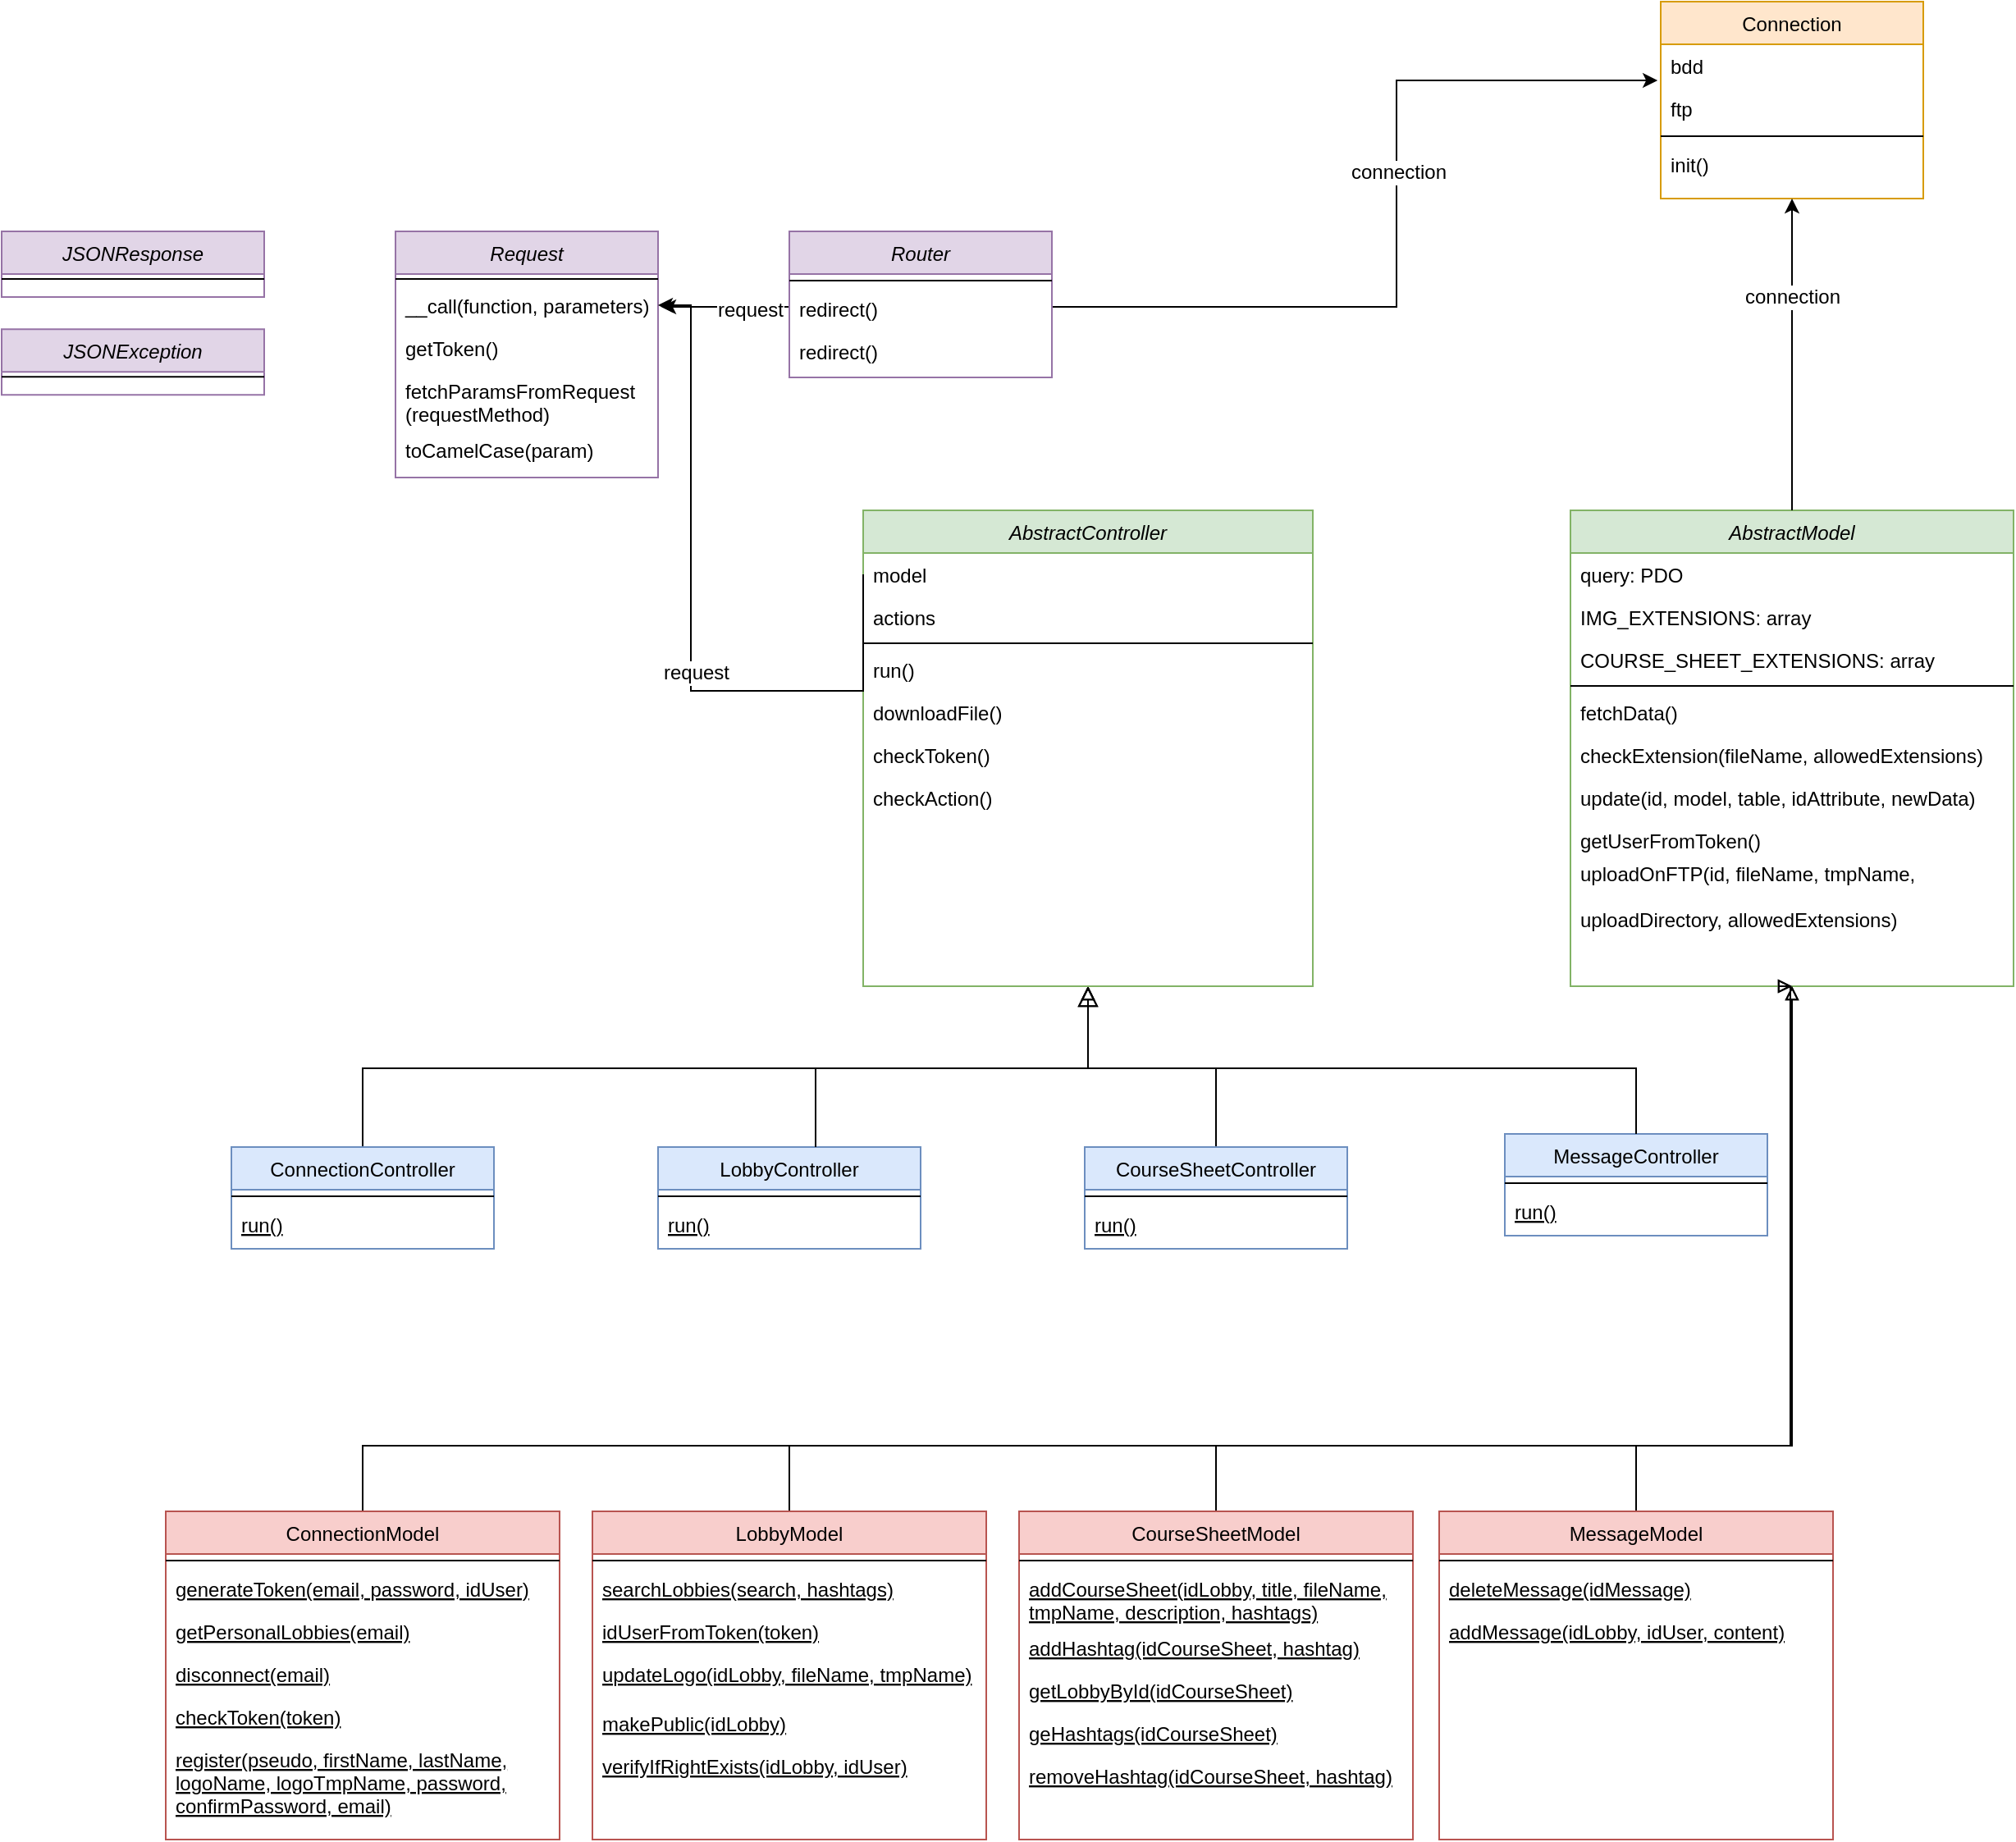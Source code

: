 <mxfile version="12.5.4" type="device"><diagram id="C5RBs43oDa-KdzZeNtuy" name="Page-1"><mxGraphModel dx="2380" dy="2192" grid="1" gridSize="10" guides="1" tooltips="1" connect="1" arrows="1" fold="1" page="1" pageScale="1" pageWidth="827" pageHeight="1169" math="0" shadow="0"><root><mxCell id="WIyWlLk6GJQsqaUBKTNV-0"/><mxCell id="WIyWlLk6GJQsqaUBKTNV-1" parent="WIyWlLk6GJQsqaUBKTNV-0"/><mxCell id="j3tro4wW5TA670UWScaQ-51" style="edgeStyle=orthogonalEdgeStyle;rounded=0;orthogonalLoop=1;jettySize=auto;html=1;exitX=0;exitY=0.5;exitDx=0;exitDy=0;endArrow=classic;endFill=1;" edge="1" parent="WIyWlLk6GJQsqaUBKTNV-1" source="zkfFHV4jXpPFQw0GAbJ--5"><mxGeometry relative="1" as="geometry"><mxPoint x="152" y="-14" as="targetPoint"/><Array as="points"><mxPoint x="152" y="-14"/></Array></mxGeometry></mxCell><mxCell id="j3tro4wW5TA670UWScaQ-52" value="&lt;div&gt;request&lt;/div&gt;" style="text;html=1;align=center;verticalAlign=middle;resizable=0;points=[];labelBackgroundColor=#ffffff;" vertex="1" connectable="0" parent="j3tro4wW5TA670UWScaQ-51"><mxGeometry x="-0.367" y="2" relative="1" as="geometry"><mxPoint as="offset"/></mxGeometry></mxCell><mxCell id="j3tro4wW5TA670UWScaQ-53" style="edgeStyle=orthogonalEdgeStyle;rounded=0;orthogonalLoop=1;jettySize=auto;html=1;exitX=1;exitY=0.5;exitDx=0;exitDy=0;endArrow=classic;endFill=1;entryX=-0.012;entryY=0.846;entryDx=0;entryDy=0;entryPerimeter=0;" edge="1" parent="WIyWlLk6GJQsqaUBKTNV-1" source="zkfFHV4jXpPFQw0GAbJ--0" target="zkfFHV4jXpPFQw0GAbJ--18"><mxGeometry relative="1" as="geometry"><mxPoint x="650" y="-50" as="targetPoint"/><Array as="points"><mxPoint x="390" y="-14"/><mxPoint x="600" y="-14"/><mxPoint x="600" y="-152"/></Array></mxGeometry></mxCell><mxCell id="j3tro4wW5TA670UWScaQ-54" value="connection" style="text;html=1;align=center;verticalAlign=middle;resizable=0;points=[];labelBackgroundColor=#ffffff;" vertex="1" connectable="0" parent="j3tro4wW5TA670UWScaQ-53"><mxGeometry x="0.144" y="-3" relative="1" as="geometry"><mxPoint x="-1.97" y="-3.12" as="offset"/></mxGeometry></mxCell><mxCell id="zkfFHV4jXpPFQw0GAbJ--0" value="Router" style="swimlane;fontStyle=2;align=center;verticalAlign=top;childLayout=stackLayout;horizontal=1;startSize=26;horizontalStack=0;resizeParent=1;resizeLast=0;collapsible=1;marginBottom=0;rounded=0;shadow=0;strokeWidth=1;fillColor=#e1d5e7;strokeColor=#9673a6;" parent="WIyWlLk6GJQsqaUBKTNV-1" vertex="1"><mxGeometry x="230" y="-60" width="160" height="89" as="geometry"><mxRectangle x="230" y="140" width="160" height="26" as="alternateBounds"/></mxGeometry></mxCell><mxCell id="zkfFHV4jXpPFQw0GAbJ--4" value="" style="line;html=1;strokeWidth=1;align=left;verticalAlign=middle;spacingTop=-1;spacingLeft=3;spacingRight=3;rotatable=0;labelPosition=right;points=[];portConstraint=eastwest;" parent="zkfFHV4jXpPFQw0GAbJ--0" vertex="1"><mxGeometry y="26" width="160" height="8" as="geometry"/></mxCell><mxCell id="zkfFHV4jXpPFQw0GAbJ--5" value="redirect()" style="text;align=left;verticalAlign=top;spacingLeft=4;spacingRight=4;overflow=hidden;rotatable=0;points=[[0,0.5],[1,0.5]];portConstraint=eastwest;" parent="zkfFHV4jXpPFQw0GAbJ--0" vertex="1"><mxGeometry y="34" width="160" height="26" as="geometry"/></mxCell><mxCell id="j3tro4wW5TA670UWScaQ-119" value="redirect()" style="text;align=left;verticalAlign=top;spacingLeft=4;spacingRight=4;overflow=hidden;rotatable=0;points=[[0,0.5],[1,0.5]];portConstraint=eastwest;" vertex="1" parent="zkfFHV4jXpPFQw0GAbJ--0"><mxGeometry y="60" width="160" height="26" as="geometry"/></mxCell><mxCell id="zkfFHV4jXpPFQw0GAbJ--6" value="LobbyController" style="swimlane;fontStyle=0;align=center;verticalAlign=top;childLayout=stackLayout;horizontal=1;startSize=26;horizontalStack=0;resizeParent=1;resizeLast=0;collapsible=1;marginBottom=0;rounded=0;shadow=0;strokeWidth=1;fillColor=#dae8fc;strokeColor=#6c8ebf;" parent="WIyWlLk6GJQsqaUBKTNV-1" vertex="1"><mxGeometry x="150" y="498" width="160" height="62" as="geometry"><mxRectangle x="130" y="380" width="160" height="26" as="alternateBounds"/></mxGeometry></mxCell><mxCell id="zkfFHV4jXpPFQw0GAbJ--9" value="" style="line;html=1;strokeWidth=1;align=left;verticalAlign=middle;spacingTop=-1;spacingLeft=3;spacingRight=3;rotatable=0;labelPosition=right;points=[];portConstraint=eastwest;" parent="zkfFHV4jXpPFQw0GAbJ--6" vertex="1"><mxGeometry y="26" width="160" height="8" as="geometry"/></mxCell><mxCell id="zkfFHV4jXpPFQw0GAbJ--10" value="run()" style="text;align=left;verticalAlign=top;spacingLeft=4;spacingRight=4;overflow=hidden;rotatable=0;points=[[0,0.5],[1,0.5]];portConstraint=eastwest;fontStyle=4" parent="zkfFHV4jXpPFQw0GAbJ--6" vertex="1"><mxGeometry y="34" width="160" height="26" as="geometry"/></mxCell><mxCell id="zkfFHV4jXpPFQw0GAbJ--12" value="" style="endArrow=block;endSize=10;endFill=0;shadow=0;strokeWidth=1;rounded=0;edgeStyle=elbowEdgeStyle;elbow=vertical;entryX=0.5;entryY=1;entryDx=0;entryDy=0;" parent="WIyWlLk6GJQsqaUBKTNV-1" source="zkfFHV4jXpPFQw0GAbJ--6" target="j3tro4wW5TA670UWScaQ-17" edge="1"><mxGeometry width="160" relative="1" as="geometry"><mxPoint x="200" y="203" as="sourcePoint"/><mxPoint x="200" y="203" as="targetPoint"/><Array as="points"><mxPoint x="246" y="450"/><mxPoint x="280" y="450"/><mxPoint x="400" y="470"/><mxPoint x="290" y="450"/><mxPoint x="370" y="390"/></Array></mxGeometry></mxCell><mxCell id="zkfFHV4jXpPFQw0GAbJ--13" value="MessageController" style="swimlane;fontStyle=0;align=center;verticalAlign=top;childLayout=stackLayout;horizontal=1;startSize=26;horizontalStack=0;resizeParent=1;resizeLast=0;collapsible=1;marginBottom=0;rounded=0;shadow=0;strokeWidth=1;fillColor=#dae8fc;strokeColor=#6c8ebf;" parent="WIyWlLk6GJQsqaUBKTNV-1" vertex="1"><mxGeometry x="666" y="490" width="160" height="62" as="geometry"><mxRectangle x="340" y="380" width="170" height="26" as="alternateBounds"/></mxGeometry></mxCell><mxCell id="zkfFHV4jXpPFQw0GAbJ--15" value="" style="line;html=1;strokeWidth=1;align=left;verticalAlign=middle;spacingTop=-1;spacingLeft=3;spacingRight=3;rotatable=0;labelPosition=right;points=[];portConstraint=eastwest;" parent="zkfFHV4jXpPFQw0GAbJ--13" vertex="1"><mxGeometry y="26" width="160" height="8" as="geometry"/></mxCell><mxCell id="j3tro4wW5TA670UWScaQ-56" value="run()" style="text;align=left;verticalAlign=top;spacingLeft=4;spacingRight=4;overflow=hidden;rotatable=0;points=[[0,0.5],[1,0.5]];portConstraint=eastwest;fontStyle=4" vertex="1" parent="zkfFHV4jXpPFQw0GAbJ--13"><mxGeometry y="34" width="160" height="26" as="geometry"/></mxCell><mxCell id="zkfFHV4jXpPFQw0GAbJ--16" value="" style="endArrow=block;endSize=10;endFill=0;shadow=0;strokeWidth=1;rounded=0;edgeStyle=elbowEdgeStyle;elbow=vertical;entryX=0.5;entryY=1;entryDx=0;entryDy=0;" parent="WIyWlLk6GJQsqaUBKTNV-1" source="zkfFHV4jXpPFQw0GAbJ--13" target="j3tro4wW5TA670UWScaQ-17" edge="1"><mxGeometry width="160" relative="1" as="geometry"><mxPoint x="210" y="373" as="sourcePoint"/><mxPoint x="290" y="188" as="targetPoint"/><Array as="points"><mxPoint x="370" y="450"/><mxPoint x="590" y="480"/><mxPoint x="500" y="440"/><mxPoint x="480" y="450"/><mxPoint x="450" y="450"/><mxPoint x="640" y="390"/><mxPoint x="290" y="400"/><mxPoint x="450" y="310"/><mxPoint x="520" y="280"/></Array></mxGeometry></mxCell><mxCell id="zkfFHV4jXpPFQw0GAbJ--17" value="Connection" style="swimlane;fontStyle=0;align=center;verticalAlign=top;childLayout=stackLayout;horizontal=1;startSize=26;horizontalStack=0;resizeParent=1;resizeLast=0;collapsible=1;marginBottom=0;rounded=0;shadow=0;strokeWidth=1;fillColor=#ffe6cc;strokeColor=#d79b00;" parent="WIyWlLk6GJQsqaUBKTNV-1" vertex="1"><mxGeometry x="761" y="-200" width="160" height="120" as="geometry"><mxRectangle x="550" y="140" width="160" height="26" as="alternateBounds"/></mxGeometry></mxCell><mxCell id="zkfFHV4jXpPFQw0GAbJ--18" value="bdd" style="text;align=left;verticalAlign=top;spacingLeft=4;spacingRight=4;overflow=hidden;rotatable=0;points=[[0,0.5],[1,0.5]];portConstraint=eastwest;" parent="zkfFHV4jXpPFQw0GAbJ--17" vertex="1"><mxGeometry y="26" width="160" height="26" as="geometry"/></mxCell><mxCell id="zkfFHV4jXpPFQw0GAbJ--19" value="ftp" style="text;align=left;verticalAlign=top;spacingLeft=4;spacingRight=4;overflow=hidden;rotatable=0;points=[[0,0.5],[1,0.5]];portConstraint=eastwest;rounded=0;shadow=0;html=0;" parent="zkfFHV4jXpPFQw0GAbJ--17" vertex="1"><mxGeometry y="52" width="160" height="26" as="geometry"/></mxCell><mxCell id="zkfFHV4jXpPFQw0GAbJ--23" value="" style="line;html=1;strokeWidth=1;align=left;verticalAlign=middle;spacingTop=-1;spacingLeft=3;spacingRight=3;rotatable=0;labelPosition=right;points=[];portConstraint=eastwest;" parent="zkfFHV4jXpPFQw0GAbJ--17" vertex="1"><mxGeometry y="78" width="160" height="8" as="geometry"/></mxCell><mxCell id="zkfFHV4jXpPFQw0GAbJ--24" value="init()" style="text;align=left;verticalAlign=top;spacingLeft=4;spacingRight=4;overflow=hidden;rotatable=0;points=[[0,0.5],[1,0.5]];portConstraint=eastwest;" parent="zkfFHV4jXpPFQw0GAbJ--17" vertex="1"><mxGeometry y="86" width="160" height="26" as="geometry"/></mxCell><mxCell id="j3tro4wW5TA670UWScaQ-28" style="edgeStyle=orthogonalEdgeStyle;rounded=0;orthogonalLoop=1;jettySize=auto;html=1;exitX=0.5;exitY=0;exitDx=0;exitDy=0;endArrow=block;endFill=0;entryX=0.5;entryY=1;entryDx=0;entryDy=0;" edge="1" parent="WIyWlLk6GJQsqaUBKTNV-1" source="j3tro4wW5TA670UWScaQ-0" target="j3tro4wW5TA670UWScaQ-17"><mxGeometry relative="1" as="geometry"><mxPoint x="300" y="260" as="targetPoint"/><Array as="points"><mxPoint x="424" y="450"/><mxPoint x="330" y="450"/></Array></mxGeometry></mxCell><mxCell id="j3tro4wW5TA670UWScaQ-0" value="CourseSheetController" style="swimlane;fontStyle=0;align=center;verticalAlign=top;childLayout=stackLayout;horizontal=1;startSize=26;horizontalStack=0;resizeParent=1;resizeLast=0;collapsible=1;marginBottom=0;rounded=0;shadow=0;strokeWidth=1;fillColor=#dae8fc;strokeColor=#6c8ebf;" vertex="1" parent="WIyWlLk6GJQsqaUBKTNV-1"><mxGeometry x="410" y="498" width="160" height="62" as="geometry"><mxRectangle x="130" y="380" width="160" height="26" as="alternateBounds"/></mxGeometry></mxCell><mxCell id="j3tro4wW5TA670UWScaQ-3" value="" style="line;html=1;strokeWidth=1;align=left;verticalAlign=middle;spacingTop=-1;spacingLeft=3;spacingRight=3;rotatable=0;labelPosition=right;points=[];portConstraint=eastwest;" vertex="1" parent="j3tro4wW5TA670UWScaQ-0"><mxGeometry y="26" width="160" height="8" as="geometry"/></mxCell><mxCell id="j3tro4wW5TA670UWScaQ-4" value="run()" style="text;align=left;verticalAlign=top;spacingLeft=4;spacingRight=4;overflow=hidden;rotatable=0;points=[[0,0.5],[1,0.5]];portConstraint=eastwest;fontStyle=4" vertex="1" parent="j3tro4wW5TA670UWScaQ-0"><mxGeometry y="34" width="160" height="26" as="geometry"/></mxCell><mxCell id="j3tro4wW5TA670UWScaQ-35" style="edgeStyle=orthogonalEdgeStyle;rounded=0;orthogonalLoop=1;jettySize=auto;html=1;exitX=0.5;exitY=0;exitDx=0;exitDy=0;entryX=0.5;entryY=1;entryDx=0;entryDy=0;endArrow=block;endFill=0;" edge="1" parent="WIyWlLk6GJQsqaUBKTNV-1" source="j3tro4wW5TA670UWScaQ-14" target="j3tro4wW5TA670UWScaQ-17"><mxGeometry relative="1" as="geometry"><Array as="points"><mxPoint x="-30" y="450"/><mxPoint x="412" y="450"/></Array></mxGeometry></mxCell><mxCell id="j3tro4wW5TA670UWScaQ-14" value="ConnectionController" style="swimlane;fontStyle=0;align=center;verticalAlign=top;childLayout=stackLayout;horizontal=1;startSize=26;horizontalStack=0;resizeParent=1;resizeLast=0;collapsible=1;marginBottom=0;rounded=0;shadow=0;strokeWidth=1;fillColor=#dae8fc;strokeColor=#6c8ebf;" vertex="1" parent="WIyWlLk6GJQsqaUBKTNV-1"><mxGeometry x="-110" y="498" width="160" height="62" as="geometry"><mxRectangle x="340" y="380" width="170" height="26" as="alternateBounds"/></mxGeometry></mxCell><mxCell id="j3tro4wW5TA670UWScaQ-16" value="" style="line;html=1;strokeWidth=1;align=left;verticalAlign=middle;spacingTop=-1;spacingLeft=3;spacingRight=3;rotatable=0;labelPosition=right;points=[];portConstraint=eastwest;" vertex="1" parent="j3tro4wW5TA670UWScaQ-14"><mxGeometry y="26" width="160" height="8" as="geometry"/></mxCell><mxCell id="j3tro4wW5TA670UWScaQ-55" value="run()" style="text;align=left;verticalAlign=top;spacingLeft=4;spacingRight=4;overflow=hidden;rotatable=0;points=[[0,0.5],[1,0.5]];portConstraint=eastwest;fontStyle=4" vertex="1" parent="j3tro4wW5TA670UWScaQ-14"><mxGeometry y="34" width="160" height="26" as="geometry"/></mxCell><mxCell id="j3tro4wW5TA670UWScaQ-17" value="AbstractController" style="swimlane;fontStyle=2;align=center;verticalAlign=top;childLayout=stackLayout;horizontal=1;startSize=26;horizontalStack=0;resizeParent=1;resizeLast=0;collapsible=1;marginBottom=0;rounded=0;shadow=0;strokeWidth=1;fillColor=#d5e8d4;strokeColor=#82b366;" vertex="1" parent="WIyWlLk6GJQsqaUBKTNV-1"><mxGeometry x="275" y="110" width="274" height="290" as="geometry"><mxRectangle x="30" y="130" width="160" height="26" as="alternateBounds"/></mxGeometry></mxCell><mxCell id="j3tro4wW5TA670UWScaQ-19" value="model&#xA;" style="text;align=left;verticalAlign=top;spacingLeft=4;spacingRight=4;overflow=hidden;rotatable=0;points=[[0,0.5],[1,0.5]];portConstraint=eastwest;rounded=0;shadow=0;html=0;" vertex="1" parent="j3tro4wW5TA670UWScaQ-17"><mxGeometry y="26" width="274" height="26" as="geometry"/></mxCell><mxCell id="j3tro4wW5TA670UWScaQ-23" value="actions" style="text;align=left;verticalAlign=top;spacingLeft=4;spacingRight=4;overflow=hidden;rotatable=0;points=[[0,0.5],[1,0.5]];portConstraint=eastwest;rounded=0;shadow=0;html=0;" vertex="1" parent="j3tro4wW5TA670UWScaQ-17"><mxGeometry y="52" width="274" height="26" as="geometry"/></mxCell><mxCell id="j3tro4wW5TA670UWScaQ-20" value="" style="line;html=1;strokeWidth=1;align=left;verticalAlign=middle;spacingTop=-1;spacingLeft=3;spacingRight=3;rotatable=0;labelPosition=right;points=[];portConstraint=eastwest;" vertex="1" parent="j3tro4wW5TA670UWScaQ-17"><mxGeometry y="78" width="274" height="6" as="geometry"/></mxCell><mxCell id="j3tro4wW5TA670UWScaQ-24" value="run()" style="text;align=left;verticalAlign=top;spacingLeft=4;spacingRight=4;overflow=hidden;rotatable=0;points=[[0,0.5],[1,0.5]];portConstraint=eastwest;" vertex="1" parent="j3tro4wW5TA670UWScaQ-17"><mxGeometry y="84" width="274" height="26" as="geometry"/></mxCell><mxCell id="j3tro4wW5TA670UWScaQ-21" value="downloadFile()" style="text;align=left;verticalAlign=top;spacingLeft=4;spacingRight=4;overflow=hidden;rotatable=0;points=[[0,0.5],[1,0.5]];portConstraint=eastwest;" vertex="1" parent="j3tro4wW5TA670UWScaQ-17"><mxGeometry y="110" width="274" height="26" as="geometry"/></mxCell><mxCell id="j3tro4wW5TA670UWScaQ-25" value="checkToken()" style="text;align=left;verticalAlign=top;spacingLeft=4;spacingRight=4;overflow=hidden;rotatable=0;points=[[0,0.5],[1,0.5]];portConstraint=eastwest;" vertex="1" parent="j3tro4wW5TA670UWScaQ-17"><mxGeometry y="136" width="274" height="26" as="geometry"/></mxCell><mxCell id="j3tro4wW5TA670UWScaQ-26" value="checkAction()" style="text;align=left;verticalAlign=top;spacingLeft=4;spacingRight=4;overflow=hidden;rotatable=0;points=[[0,0.5],[1,0.5]];portConstraint=eastwest;" vertex="1" parent="j3tro4wW5TA670UWScaQ-17"><mxGeometry y="162" width="274" height="30" as="geometry"/></mxCell><mxCell id="j3tro4wW5TA670UWScaQ-36" value="Request" style="swimlane;fontStyle=2;align=center;verticalAlign=top;childLayout=stackLayout;horizontal=1;startSize=26;horizontalStack=0;resizeParent=1;resizeLast=0;collapsible=1;marginBottom=0;rounded=0;shadow=0;strokeWidth=1;fillColor=#e1d5e7;strokeColor=#9673a6;" vertex="1" parent="WIyWlLk6GJQsqaUBKTNV-1"><mxGeometry x="-10" y="-60" width="160" height="150" as="geometry"><mxRectangle x="30" y="130" width="160" height="26" as="alternateBounds"/></mxGeometry></mxCell><mxCell id="j3tro4wW5TA670UWScaQ-40" value="" style="line;html=1;strokeWidth=1;align=left;verticalAlign=middle;spacingTop=-1;spacingLeft=3;spacingRight=3;rotatable=0;labelPosition=right;points=[];portConstraint=eastwest;" vertex="1" parent="j3tro4wW5TA670UWScaQ-36"><mxGeometry y="26" width="160" height="6" as="geometry"/></mxCell><mxCell id="j3tro4wW5TA670UWScaQ-41" value="__call(function, parameters)" style="text;align=left;verticalAlign=top;spacingLeft=4;spacingRight=4;overflow=hidden;rotatable=0;points=[[0,0.5],[1,0.5]];portConstraint=eastwest;" vertex="1" parent="j3tro4wW5TA670UWScaQ-36"><mxGeometry y="32" width="160" height="26" as="geometry"/></mxCell><mxCell id="j3tro4wW5TA670UWScaQ-42" value="getToken()" style="text;align=left;verticalAlign=top;spacingLeft=4;spacingRight=4;overflow=hidden;rotatable=0;points=[[0,0.5],[1,0.5]];portConstraint=eastwest;" vertex="1" parent="j3tro4wW5TA670UWScaQ-36"><mxGeometry y="58" width="160" height="26" as="geometry"/></mxCell><mxCell id="j3tro4wW5TA670UWScaQ-43" value="fetchParamsFromRequest&#xA;(requestMethod)" style="text;align=left;verticalAlign=top;spacingLeft=4;spacingRight=4;overflow=hidden;rotatable=0;points=[[0,0.5],[1,0.5]];portConstraint=eastwest;" vertex="1" parent="j3tro4wW5TA670UWScaQ-36"><mxGeometry y="84" width="160" height="36" as="geometry"/></mxCell><mxCell id="j3tro4wW5TA670UWScaQ-44" value="toCamelCase(param)" style="text;align=left;verticalAlign=top;spacingLeft=4;spacingRight=4;overflow=hidden;rotatable=0;points=[[0,0.5],[1,0.5]];portConstraint=eastwest;" vertex="1" parent="j3tro4wW5TA670UWScaQ-36"><mxGeometry y="120" width="160" height="30" as="geometry"/></mxCell><mxCell id="j3tro4wW5TA670UWScaQ-47" style="edgeStyle=orthogonalEdgeStyle;rounded=0;orthogonalLoop=1;jettySize=auto;html=1;exitX=0;exitY=0.5;exitDx=0;exitDy=0;entryX=1;entryY=0.5;entryDx=0;entryDy=0;endArrow=classic;endFill=1;" edge="1" parent="WIyWlLk6GJQsqaUBKTNV-1" source="j3tro4wW5TA670UWScaQ-19" target="j3tro4wW5TA670UWScaQ-41"><mxGeometry relative="1" as="geometry"><Array as="points"><mxPoint x="275" y="220"/><mxPoint x="170" y="220"/><mxPoint x="170" y="-15"/></Array></mxGeometry></mxCell><mxCell id="j3tro4wW5TA670UWScaQ-48" value="&lt;div&gt;request&lt;/div&gt;" style="text;html=1;align=center;verticalAlign=middle;resizable=0;points=[];labelBackgroundColor=#ffffff;" vertex="1" connectable="0" parent="j3tro4wW5TA670UWScaQ-47"><mxGeometry x="-0.133" y="-3" relative="1" as="geometry"><mxPoint as="offset"/></mxGeometry></mxCell><mxCell id="j3tro4wW5TA670UWScaQ-76" style="edgeStyle=orthogonalEdgeStyle;rounded=0;orthogonalLoop=1;jettySize=auto;html=1;exitX=0.5;exitY=0;exitDx=0;exitDy=0;entryX=0.5;entryY=1;entryDx=0;entryDy=0;endArrow=block;endFill=0;" edge="1" parent="WIyWlLk6GJQsqaUBKTNV-1" source="j3tro4wW5TA670UWScaQ-58" target="j3tro4wW5TA670UWScaQ-62"><mxGeometry relative="1" as="geometry"><Array as="points"><mxPoint x="260" y="680"/><mxPoint x="840" y="680"/><mxPoint x="840" y="490"/></Array></mxGeometry></mxCell><mxCell id="j3tro4wW5TA670UWScaQ-58" value="LobbyModel" style="swimlane;fontStyle=0;align=center;verticalAlign=top;childLayout=stackLayout;horizontal=1;startSize=26;horizontalStack=0;resizeParent=1;resizeLast=0;collapsible=1;marginBottom=0;rounded=0;shadow=0;strokeWidth=1;fillColor=#f8cecc;strokeColor=#b85450;" vertex="1" parent="WIyWlLk6GJQsqaUBKTNV-1"><mxGeometry x="110" y="720" width="240" height="200" as="geometry"><mxRectangle x="130" y="380" width="160" height="26" as="alternateBounds"/></mxGeometry></mxCell><mxCell id="j3tro4wW5TA670UWScaQ-59" value="" style="line;html=1;strokeWidth=1;align=left;verticalAlign=middle;spacingTop=-1;spacingLeft=3;spacingRight=3;rotatable=0;labelPosition=right;points=[];portConstraint=eastwest;" vertex="1" parent="j3tro4wW5TA670UWScaQ-58"><mxGeometry y="26" width="240" height="8" as="geometry"/></mxCell><mxCell id="j3tro4wW5TA670UWScaQ-60" value="searchLobbies(search, hashtags)" style="text;align=left;verticalAlign=top;spacingLeft=4;spacingRight=4;overflow=hidden;rotatable=0;points=[[0,0.5],[1,0.5]];portConstraint=eastwest;fontStyle=4" vertex="1" parent="j3tro4wW5TA670UWScaQ-58"><mxGeometry y="34" width="240" height="26" as="geometry"/></mxCell><mxCell id="j3tro4wW5TA670UWScaQ-79" value="idUserFromToken(token)" style="text;align=left;verticalAlign=top;spacingLeft=4;spacingRight=4;overflow=hidden;rotatable=0;points=[[0,0.5],[1,0.5]];portConstraint=eastwest;fontStyle=4" vertex="1" parent="j3tro4wW5TA670UWScaQ-58"><mxGeometry y="60" width="240" height="26" as="geometry"/></mxCell><mxCell id="j3tro4wW5TA670UWScaQ-110" value="updateLogo(idLobby, fileName, tmpName)&#xA;" style="text;align=left;verticalAlign=top;spacingLeft=4;spacingRight=4;overflow=hidden;rotatable=0;points=[[0,0.5],[1,0.5]];portConstraint=eastwest;fontStyle=4" vertex="1" parent="j3tro4wW5TA670UWScaQ-58"><mxGeometry y="86" width="240" height="30" as="geometry"/></mxCell><mxCell id="j3tro4wW5TA670UWScaQ-109" value="makePublic(idLobby)" style="text;align=left;verticalAlign=top;spacingLeft=4;spacingRight=4;overflow=hidden;rotatable=0;points=[[0,0.5],[1,0.5]];portConstraint=eastwest;fontStyle=4" vertex="1" parent="j3tro4wW5TA670UWScaQ-58"><mxGeometry y="116" width="240" height="26" as="geometry"/></mxCell><mxCell id="j3tro4wW5TA670UWScaQ-108" value="verifyIfRightExists(idLobby, idUser)&#xA;" style="text;align=left;verticalAlign=top;spacingLeft=4;spacingRight=4;overflow=hidden;rotatable=0;points=[[0,0.5],[1,0.5]];portConstraint=eastwest;fontStyle=4" vertex="1" parent="j3tro4wW5TA670UWScaQ-58"><mxGeometry y="142" width="240" height="28" as="geometry"/></mxCell><mxCell id="j3tro4wW5TA670UWScaQ-62" value="AbstractModel" style="swimlane;fontStyle=2;align=center;verticalAlign=top;childLayout=stackLayout;horizontal=1;startSize=26;horizontalStack=0;resizeParent=1;resizeLast=0;collapsible=1;marginBottom=0;rounded=0;shadow=0;strokeWidth=1;fillColor=#d5e8d4;strokeColor=#82b366;" vertex="1" parent="WIyWlLk6GJQsqaUBKTNV-1"><mxGeometry x="706" y="110" width="270" height="290" as="geometry"><mxRectangle x="30" y="130" width="160" height="26" as="alternateBounds"/></mxGeometry></mxCell><mxCell id="j3tro4wW5TA670UWScaQ-64" value="query: PDO" style="text;align=left;verticalAlign=top;spacingLeft=4;spacingRight=4;overflow=hidden;rotatable=0;points=[[0,0.5],[1,0.5]];portConstraint=eastwest;rounded=0;shadow=0;html=0;" vertex="1" parent="j3tro4wW5TA670UWScaQ-62"><mxGeometry y="26" width="270" height="26" as="geometry"/></mxCell><mxCell id="j3tro4wW5TA670UWScaQ-71" value="IMG_EXTENSIONS: array" style="text;align=left;verticalAlign=top;spacingLeft=4;spacingRight=4;overflow=hidden;rotatable=0;points=[[0,0.5],[1,0.5]];portConstraint=eastwest;rounded=0;shadow=0;html=0;" vertex="1" parent="j3tro4wW5TA670UWScaQ-62"><mxGeometry y="52" width="270" height="26" as="geometry"/></mxCell><mxCell id="j3tro4wW5TA670UWScaQ-63" value="COURSE_SHEET_EXTENSIONS: array" style="text;align=left;verticalAlign=top;spacingLeft=4;spacingRight=4;overflow=hidden;rotatable=0;points=[[0,0.5],[1,0.5]];portConstraint=eastwest;rounded=0;shadow=0;html=0;" vertex="1" parent="j3tro4wW5TA670UWScaQ-62"><mxGeometry y="78" width="270" height="26" as="geometry"/></mxCell><mxCell id="j3tro4wW5TA670UWScaQ-65" value="" style="line;html=1;strokeWidth=1;align=left;verticalAlign=middle;spacingTop=-1;spacingLeft=3;spacingRight=3;rotatable=0;labelPosition=right;points=[];portConstraint=eastwest;" vertex="1" parent="j3tro4wW5TA670UWScaQ-62"><mxGeometry y="104" width="270" height="6" as="geometry"/></mxCell><mxCell id="j3tro4wW5TA670UWScaQ-66" value="fetchData()" style="text;align=left;verticalAlign=top;spacingLeft=4;spacingRight=4;overflow=hidden;rotatable=0;points=[[0,0.5],[1,0.5]];portConstraint=eastwest;" vertex="1" parent="j3tro4wW5TA670UWScaQ-62"><mxGeometry y="110" width="270" height="26" as="geometry"/></mxCell><mxCell id="j3tro4wW5TA670UWScaQ-67" value="checkExtension(fileName, allowedExtensions)" style="text;align=left;verticalAlign=top;spacingLeft=4;spacingRight=4;overflow=hidden;rotatable=0;points=[[0,0.5],[1,0.5]];portConstraint=eastwest;" vertex="1" parent="j3tro4wW5TA670UWScaQ-62"><mxGeometry y="136" width="270" height="26" as="geometry"/></mxCell><mxCell id="j3tro4wW5TA670UWScaQ-68" value="update(id, model, table, idAttribute, newData)" style="text;align=left;verticalAlign=top;spacingLeft=4;spacingRight=4;overflow=hidden;rotatable=0;points=[[0,0.5],[1,0.5]];portConstraint=eastwest;" vertex="1" parent="j3tro4wW5TA670UWScaQ-62"><mxGeometry y="162" width="270" height="26" as="geometry"/></mxCell><mxCell id="j3tro4wW5TA670UWScaQ-69" value="getUserFromToken()" style="text;align=left;verticalAlign=top;spacingLeft=4;spacingRight=4;overflow=hidden;rotatable=0;points=[[0,0.5],[1,0.5]];portConstraint=eastwest;" vertex="1" parent="j3tro4wW5TA670UWScaQ-62"><mxGeometry y="188" width="270" height="20" as="geometry"/></mxCell><mxCell id="j3tro4wW5TA670UWScaQ-107" value="uploadOnFTP(id, fileName, tmpName, &#xA;&#xA;uploadDirectory, allowedExtensions)" style="text;align=left;verticalAlign=top;spacingLeft=4;spacingRight=4;overflow=hidden;rotatable=0;points=[[0,0.5],[1,0.5]];portConstraint=eastwest;" vertex="1" parent="j3tro4wW5TA670UWScaQ-62"><mxGeometry y="208" width="270" height="50" as="geometry"/></mxCell><mxCell id="j3tro4wW5TA670UWScaQ-70" style="edgeStyle=orthogonalEdgeStyle;rounded=0;orthogonalLoop=1;jettySize=auto;html=1;endArrow=classic;endFill=1;exitX=0.5;exitY=0;exitDx=0;exitDy=0;entryX=0.5;entryY=1;entryDx=0;entryDy=0;" edge="1" parent="WIyWlLk6GJQsqaUBKTNV-1" source="j3tro4wW5TA670UWScaQ-62" target="zkfFHV4jXpPFQw0GAbJ--17"><mxGeometry relative="1" as="geometry"><mxPoint x="760" y="145" as="targetPoint"/></mxGeometry></mxCell><mxCell id="j3tro4wW5TA670UWScaQ-72" value="connection" style="text;html=1;align=center;verticalAlign=middle;resizable=0;points=[];labelBackgroundColor=#ffffff;" vertex="1" connectable="0" parent="j3tro4wW5TA670UWScaQ-70"><mxGeometry x="0.54" relative="1" as="geometry"><mxPoint y="16" as="offset"/></mxGeometry></mxCell><mxCell id="j3tro4wW5TA670UWScaQ-85" style="edgeStyle=orthogonalEdgeStyle;rounded=0;orthogonalLoop=1;jettySize=auto;html=1;exitX=0.5;exitY=0;exitDx=0;exitDy=0;entryX=0.5;entryY=1;entryDx=0;entryDy=0;endArrow=block;endFill=0;" edge="1" parent="WIyWlLk6GJQsqaUBKTNV-1" source="j3tro4wW5TA670UWScaQ-81" target="j3tro4wW5TA670UWScaQ-62"><mxGeometry relative="1" as="geometry"><Array as="points"><mxPoint x="550" y="680"/><mxPoint x="840" y="680"/><mxPoint x="840" y="490"/></Array></mxGeometry></mxCell><mxCell id="j3tro4wW5TA670UWScaQ-81" value="CourseSheetModel" style="swimlane;fontStyle=0;align=center;verticalAlign=top;childLayout=stackLayout;horizontal=1;startSize=26;horizontalStack=0;resizeParent=1;resizeLast=0;collapsible=1;marginBottom=0;rounded=0;shadow=0;strokeWidth=1;fillColor=#f8cecc;strokeColor=#b85450;" vertex="1" parent="WIyWlLk6GJQsqaUBKTNV-1"><mxGeometry x="370" y="720" width="240" height="200" as="geometry"><mxRectangle x="130" y="380" width="160" height="26" as="alternateBounds"/></mxGeometry></mxCell><mxCell id="j3tro4wW5TA670UWScaQ-82" value="" style="line;html=1;strokeWidth=1;align=left;verticalAlign=middle;spacingTop=-1;spacingLeft=3;spacingRight=3;rotatable=0;labelPosition=right;points=[];portConstraint=eastwest;" vertex="1" parent="j3tro4wW5TA670UWScaQ-81"><mxGeometry y="26" width="240" height="8" as="geometry"/></mxCell><mxCell id="j3tro4wW5TA670UWScaQ-83" value="addCourseSheet(idLobby, title, fileName,&#xA; tmpName, description, hashtags)&#xA;" style="text;align=left;verticalAlign=top;spacingLeft=4;spacingRight=4;overflow=hidden;rotatable=0;points=[[0,0.5],[1,0.5]];portConstraint=eastwest;fontStyle=4" vertex="1" parent="j3tro4wW5TA670UWScaQ-81"><mxGeometry y="34" width="240" height="36" as="geometry"/></mxCell><mxCell id="j3tro4wW5TA670UWScaQ-84" value="addHashtag(idCourseSheet, hashtag)" style="text;align=left;verticalAlign=top;spacingLeft=4;spacingRight=4;overflow=hidden;rotatable=0;points=[[0,0.5],[1,0.5]];portConstraint=eastwest;fontStyle=4" vertex="1" parent="j3tro4wW5TA670UWScaQ-81"><mxGeometry y="70" width="240" height="26" as="geometry"/></mxCell><mxCell id="j3tro4wW5TA670UWScaQ-88" value="getLobbyById(idCourseSheet)" style="text;align=left;verticalAlign=top;spacingLeft=4;spacingRight=4;overflow=hidden;rotatable=0;points=[[0,0.5],[1,0.5]];portConstraint=eastwest;fontStyle=4" vertex="1" parent="j3tro4wW5TA670UWScaQ-81"><mxGeometry y="96" width="240" height="26" as="geometry"/></mxCell><mxCell id="j3tro4wW5TA670UWScaQ-90" value="geHashtags(idCourseSheet)" style="text;align=left;verticalAlign=top;spacingLeft=4;spacingRight=4;overflow=hidden;rotatable=0;points=[[0,0.5],[1,0.5]];portConstraint=eastwest;fontStyle=4" vertex="1" parent="j3tro4wW5TA670UWScaQ-81"><mxGeometry y="122" width="240" height="26" as="geometry"/></mxCell><mxCell id="j3tro4wW5TA670UWScaQ-87" value="removeHashtag(idCourseSheet, hashtag)" style="text;align=left;verticalAlign=top;spacingLeft=4;spacingRight=4;overflow=hidden;rotatable=0;points=[[0,0.5],[1,0.5]];portConstraint=eastwest;fontStyle=4" vertex="1" parent="j3tro4wW5TA670UWScaQ-81"><mxGeometry y="148" width="240" height="22" as="geometry"/></mxCell><mxCell id="j3tro4wW5TA670UWScaQ-98" style="edgeStyle=orthogonalEdgeStyle;rounded=0;orthogonalLoop=1;jettySize=auto;html=1;exitX=0.5;exitY=0;exitDx=0;exitDy=0;entryX=0.5;entryY=1;entryDx=0;entryDy=0;endArrow=block;endFill=0;" edge="1" parent="WIyWlLk6GJQsqaUBKTNV-1" source="j3tro4wW5TA670UWScaQ-91" target="j3tro4wW5TA670UWScaQ-62"><mxGeometry relative="1" as="geometry"><Array as="points"><mxPoint x="746" y="680"/><mxPoint x="841" y="680"/></Array></mxGeometry></mxCell><mxCell id="j3tro4wW5TA670UWScaQ-91" value="MessageModel" style="swimlane;fontStyle=0;align=center;verticalAlign=top;childLayout=stackLayout;horizontal=1;startSize=26;horizontalStack=0;resizeParent=1;resizeLast=0;collapsible=1;marginBottom=0;rounded=0;shadow=0;strokeWidth=1;fillColor=#f8cecc;strokeColor=#b85450;" vertex="1" parent="WIyWlLk6GJQsqaUBKTNV-1"><mxGeometry x="626" y="720" width="240" height="200" as="geometry"><mxRectangle x="130" y="380" width="160" height="26" as="alternateBounds"/></mxGeometry></mxCell><mxCell id="j3tro4wW5TA670UWScaQ-92" value="" style="line;html=1;strokeWidth=1;align=left;verticalAlign=middle;spacingTop=-1;spacingLeft=3;spacingRight=3;rotatable=0;labelPosition=right;points=[];portConstraint=eastwest;" vertex="1" parent="j3tro4wW5TA670UWScaQ-91"><mxGeometry y="26" width="240" height="8" as="geometry"/></mxCell><mxCell id="j3tro4wW5TA670UWScaQ-93" value="deleteMessage(idMessage)" style="text;align=left;verticalAlign=top;spacingLeft=4;spacingRight=4;overflow=hidden;rotatable=0;points=[[0,0.5],[1,0.5]];portConstraint=eastwest;fontStyle=4" vertex="1" parent="j3tro4wW5TA670UWScaQ-91"><mxGeometry y="34" width="240" height="26" as="geometry"/></mxCell><mxCell id="j3tro4wW5TA670UWScaQ-94" value="addMessage(idLobby, idUser, content)" style="text;align=left;verticalAlign=top;spacingLeft=4;spacingRight=4;overflow=hidden;rotatable=0;points=[[0,0.5],[1,0.5]];portConstraint=eastwest;fontStyle=4" vertex="1" parent="j3tro4wW5TA670UWScaQ-91"><mxGeometry y="60" width="240" height="26" as="geometry"/></mxCell><mxCell id="j3tro4wW5TA670UWScaQ-106" style="edgeStyle=orthogonalEdgeStyle;rounded=0;orthogonalLoop=1;jettySize=auto;html=1;exitX=0.5;exitY=0;exitDx=0;exitDy=0;entryX=0.5;entryY=1;entryDx=0;entryDy=0;endArrow=block;endFill=0;" edge="1" parent="WIyWlLk6GJQsqaUBKTNV-1" source="j3tro4wW5TA670UWScaQ-99" target="j3tro4wW5TA670UWScaQ-62"><mxGeometry relative="1" as="geometry"><Array as="points"><mxPoint x="-30" y="680"/><mxPoint x="841" y="680"/></Array></mxGeometry></mxCell><mxCell id="j3tro4wW5TA670UWScaQ-99" value="ConnectionModel" style="swimlane;fontStyle=0;align=center;verticalAlign=top;childLayout=stackLayout;horizontal=1;startSize=26;horizontalStack=0;resizeParent=1;resizeLast=0;collapsible=1;marginBottom=0;rounded=0;shadow=0;strokeWidth=1;fillColor=#f8cecc;strokeColor=#b85450;" vertex="1" parent="WIyWlLk6GJQsqaUBKTNV-1"><mxGeometry x="-150" y="720" width="240" height="200" as="geometry"><mxRectangle x="130" y="380" width="160" height="26" as="alternateBounds"/></mxGeometry></mxCell><mxCell id="j3tro4wW5TA670UWScaQ-100" value="" style="line;html=1;strokeWidth=1;align=left;verticalAlign=middle;spacingTop=-1;spacingLeft=3;spacingRight=3;rotatable=0;labelPosition=right;points=[];portConstraint=eastwest;" vertex="1" parent="j3tro4wW5TA670UWScaQ-99"><mxGeometry y="26" width="240" height="8" as="geometry"/></mxCell><mxCell id="j3tro4wW5TA670UWScaQ-101" value="generateToken(email, password, idUser)" style="text;align=left;verticalAlign=top;spacingLeft=4;spacingRight=4;overflow=hidden;rotatable=0;points=[[0,0.5],[1,0.5]];portConstraint=eastwest;fontStyle=4" vertex="1" parent="j3tro4wW5TA670UWScaQ-99"><mxGeometry y="34" width="240" height="26" as="geometry"/></mxCell><mxCell id="j3tro4wW5TA670UWScaQ-102" value="getPersonalLobbies(email)" style="text;align=left;verticalAlign=top;spacingLeft=4;spacingRight=4;overflow=hidden;rotatable=0;points=[[0,0.5],[1,0.5]];portConstraint=eastwest;fontStyle=4" vertex="1" parent="j3tro4wW5TA670UWScaQ-99"><mxGeometry y="60" width="240" height="26" as="geometry"/></mxCell><mxCell id="j3tro4wW5TA670UWScaQ-103" value="disconnect(email)" style="text;align=left;verticalAlign=top;spacingLeft=4;spacingRight=4;overflow=hidden;rotatable=0;points=[[0,0.5],[1,0.5]];portConstraint=eastwest;fontStyle=4" vertex="1" parent="j3tro4wW5TA670UWScaQ-99"><mxGeometry y="86" width="240" height="26" as="geometry"/></mxCell><mxCell id="j3tro4wW5TA670UWScaQ-104" value="checkToken(token)" style="text;align=left;verticalAlign=top;spacingLeft=4;spacingRight=4;overflow=hidden;rotatable=0;points=[[0,0.5],[1,0.5]];portConstraint=eastwest;fontStyle=4" vertex="1" parent="j3tro4wW5TA670UWScaQ-99"><mxGeometry y="112" width="240" height="26" as="geometry"/></mxCell><mxCell id="j3tro4wW5TA670UWScaQ-105" value="register(pseudo, firstName, lastName,&#xA;logoName, logoTmpName, password,&#xA;confirmPassword, email)&#xA;" style="text;align=left;verticalAlign=top;spacingLeft=4;spacingRight=4;overflow=hidden;rotatable=0;points=[[0,0.5],[1,0.5]];portConstraint=eastwest;fontStyle=4" vertex="1" parent="j3tro4wW5TA670UWScaQ-99"><mxGeometry y="138" width="240" height="52" as="geometry"/></mxCell><mxCell id="j3tro4wW5TA670UWScaQ-113" value="JSONResponse" style="swimlane;fontStyle=2;align=center;verticalAlign=top;childLayout=stackLayout;horizontal=1;startSize=26;horizontalStack=0;resizeParent=1;resizeLast=0;collapsible=1;marginBottom=0;rounded=0;shadow=0;strokeWidth=1;fillColor=#e1d5e7;strokeColor=#9673a6;" vertex="1" parent="WIyWlLk6GJQsqaUBKTNV-1"><mxGeometry x="-250" y="-60" width="160" height="40" as="geometry"><mxRectangle x="30" y="130" width="160" height="26" as="alternateBounds"/></mxGeometry></mxCell><mxCell id="j3tro4wW5TA670UWScaQ-114" value="" style="line;html=1;strokeWidth=1;align=left;verticalAlign=middle;spacingTop=-1;spacingLeft=3;spacingRight=3;rotatable=0;labelPosition=right;points=[];portConstraint=eastwest;" vertex="1" parent="j3tro4wW5TA670UWScaQ-113"><mxGeometry y="26" width="160" height="6" as="geometry"/></mxCell><mxCell id="j3tro4wW5TA670UWScaQ-120" value="JSONException" style="swimlane;fontStyle=2;align=center;verticalAlign=top;childLayout=stackLayout;horizontal=1;startSize=26;horizontalStack=0;resizeParent=1;resizeLast=0;collapsible=1;marginBottom=0;rounded=0;shadow=0;strokeWidth=1;fillColor=#e1d5e7;strokeColor=#9673a6;" vertex="1" parent="WIyWlLk6GJQsqaUBKTNV-1"><mxGeometry x="-250" y="-0.33" width="160" height="40" as="geometry"><mxRectangle x="30" y="130" width="160" height="26" as="alternateBounds"/></mxGeometry></mxCell><mxCell id="j3tro4wW5TA670UWScaQ-121" value="" style="line;html=1;strokeWidth=1;align=left;verticalAlign=middle;spacingTop=-1;spacingLeft=3;spacingRight=3;rotatable=0;labelPosition=right;points=[];portConstraint=eastwest;" vertex="1" parent="j3tro4wW5TA670UWScaQ-120"><mxGeometry y="26" width="160" height="6" as="geometry"/></mxCell></root></mxGraphModel></diagram></mxfile>